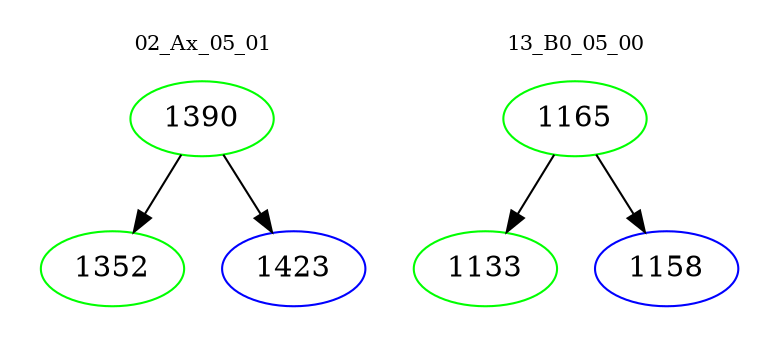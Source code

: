 digraph{
subgraph cluster_0 {
color = white
label = "02_Ax_05_01";
fontsize=10;
T0_1390 [label="1390", color="green"]
T0_1390 -> T0_1352 [color="black"]
T0_1352 [label="1352", color="green"]
T0_1390 -> T0_1423 [color="black"]
T0_1423 [label="1423", color="blue"]
}
subgraph cluster_1 {
color = white
label = "13_B0_05_00";
fontsize=10;
T1_1165 [label="1165", color="green"]
T1_1165 -> T1_1133 [color="black"]
T1_1133 [label="1133", color="green"]
T1_1165 -> T1_1158 [color="black"]
T1_1158 [label="1158", color="blue"]
}
}
